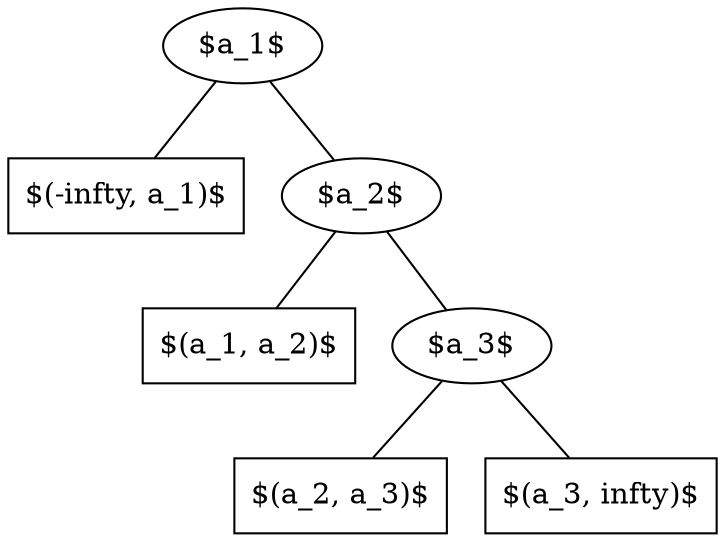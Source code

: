 digraph Vergleichsbaum1
	{
		rankdir = TB;
        A1 [label="$a_1$"];
        B1 [shape=box, label="$(-\infty, a_1)$"]
        A2 [label="$a_2$"];
        B2 [shape=box, label="$(a_1, a_2)$"];
        A3 [label="$a_3$"];
        B3 [shape=box, label="$(a_2, a_3)$"];
        B4 [shape=box, label="$(a_3, \infty)$"];

        A1 -> A2 [arrowhead=none, arrowtail=none];
        A1 -> B1 [arrowhead=none, arrowtail=none];
        A2 -> A3 [arrowhead=none, arrowtail=none];
        A2 -> B2 [arrowhead=none, arrowtail=none];
        A3 -> B3 [arrowhead=none, arrowtail=none];
        A3 -> B4 [arrowhead=none, arrowtail=none];
	}

